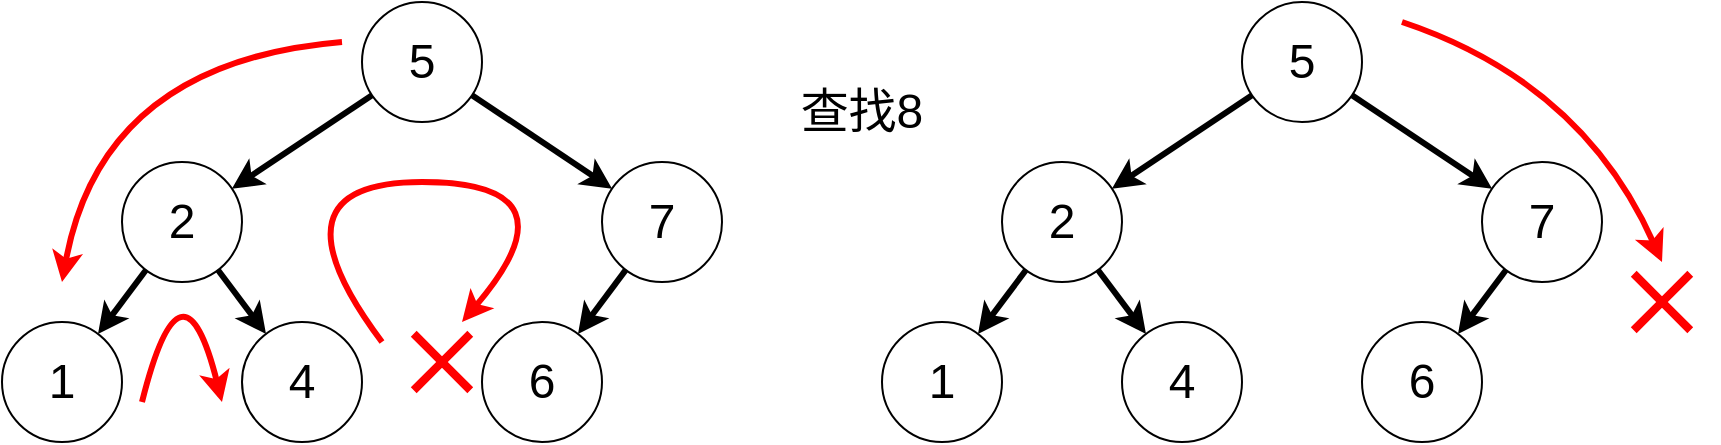 <mxfile version="22.1.2" type="device">
  <diagram name="第 1 页" id="uKlGg8P8eyeJLwApAIIl">
    <mxGraphModel dx="1026" dy="658" grid="1" gridSize="10" guides="1" tooltips="1" connect="1" arrows="1" fold="1" page="1" pageScale="1" pageWidth="827" pageHeight="1169" math="0" shadow="0">
      <root>
        <mxCell id="0" />
        <mxCell id="1" parent="0" />
        <mxCell id="UEzdhy79cI3JfbTJyNad-9" style="rounded=0;orthogonalLoop=1;jettySize=auto;html=1;strokeWidth=3;fontSize=24;" parent="1" source="UEzdhy79cI3JfbTJyNad-1" target="UEzdhy79cI3JfbTJyNad-2" edge="1">
          <mxGeometry relative="1" as="geometry" />
        </mxCell>
        <mxCell id="UEzdhy79cI3JfbTJyNad-10" style="rounded=0;orthogonalLoop=1;jettySize=auto;html=1;strokeWidth=3;fontSize=24;" parent="1" source="UEzdhy79cI3JfbTJyNad-1" target="UEzdhy79cI3JfbTJyNad-6" edge="1">
          <mxGeometry relative="1" as="geometry" />
        </mxCell>
        <mxCell id="UEzdhy79cI3JfbTJyNad-1" value="5" style="ellipse;whiteSpace=wrap;html=1;aspect=fixed;fontSize=24;" parent="1" vertex="1">
          <mxGeometry x="620" width="60" height="60" as="geometry" />
        </mxCell>
        <mxCell id="UEzdhy79cI3JfbTJyNad-7" style="rounded=0;orthogonalLoop=1;jettySize=auto;html=1;strokeWidth=3;fontSize=24;" parent="1" source="UEzdhy79cI3JfbTJyNad-2" target="UEzdhy79cI3JfbTJyNad-3" edge="1">
          <mxGeometry relative="1" as="geometry" />
        </mxCell>
        <mxCell id="UEzdhy79cI3JfbTJyNad-8" style="rounded=0;orthogonalLoop=1;jettySize=auto;html=1;strokeWidth=3;fontSize=24;" parent="1" source="UEzdhy79cI3JfbTJyNad-2" target="UEzdhy79cI3JfbTJyNad-4" edge="1">
          <mxGeometry relative="1" as="geometry" />
        </mxCell>
        <mxCell id="UEzdhy79cI3JfbTJyNad-2" value="2" style="ellipse;whiteSpace=wrap;html=1;aspect=fixed;fontSize=24;" parent="1" vertex="1">
          <mxGeometry x="500" y="80" width="60" height="60" as="geometry" />
        </mxCell>
        <mxCell id="UEzdhy79cI3JfbTJyNad-3" value="1" style="ellipse;whiteSpace=wrap;html=1;aspect=fixed;fontSize=24;" parent="1" vertex="1">
          <mxGeometry x="440" y="160" width="60" height="60" as="geometry" />
        </mxCell>
        <mxCell id="UEzdhy79cI3JfbTJyNad-4" value="4" style="ellipse;whiteSpace=wrap;html=1;aspect=fixed;fontSize=24;" parent="1" vertex="1">
          <mxGeometry x="560" y="160" width="60" height="60" as="geometry" />
        </mxCell>
        <mxCell id="UEzdhy79cI3JfbTJyNad-5" value="6" style="ellipse;whiteSpace=wrap;html=1;aspect=fixed;fontSize=24;" parent="1" vertex="1">
          <mxGeometry x="680" y="160" width="60" height="60" as="geometry" />
        </mxCell>
        <mxCell id="UEzdhy79cI3JfbTJyNad-11" style="rounded=0;orthogonalLoop=1;jettySize=auto;html=1;strokeWidth=3;fontSize=24;" parent="1" source="UEzdhy79cI3JfbTJyNad-6" target="UEzdhy79cI3JfbTJyNad-5" edge="1">
          <mxGeometry relative="1" as="geometry" />
        </mxCell>
        <mxCell id="UEzdhy79cI3JfbTJyNad-6" value="7" style="ellipse;whiteSpace=wrap;html=1;aspect=fixed;fontSize=24;" parent="1" vertex="1">
          <mxGeometry x="740" y="80" width="60" height="60" as="geometry" />
        </mxCell>
        <mxCell id="VMoU9e_8NLVnZtbJIWxW-1" style="rounded=0;orthogonalLoop=1;jettySize=auto;html=1;strokeWidth=3;fontSize=24;" parent="1" source="VMoU9e_8NLVnZtbJIWxW-3" target="VMoU9e_8NLVnZtbJIWxW-6" edge="1">
          <mxGeometry relative="1" as="geometry" />
        </mxCell>
        <mxCell id="VMoU9e_8NLVnZtbJIWxW-2" style="rounded=0;orthogonalLoop=1;jettySize=auto;html=1;strokeWidth=3;fontSize=24;" parent="1" source="VMoU9e_8NLVnZtbJIWxW-3" target="VMoU9e_8NLVnZtbJIWxW-11" edge="1">
          <mxGeometry relative="1" as="geometry" />
        </mxCell>
        <mxCell id="VMoU9e_8NLVnZtbJIWxW-3" value="5" style="ellipse;whiteSpace=wrap;html=1;aspect=fixed;fontSize=24;" parent="1" vertex="1">
          <mxGeometry x="180" width="60" height="60" as="geometry" />
        </mxCell>
        <mxCell id="VMoU9e_8NLVnZtbJIWxW-4" style="rounded=0;orthogonalLoop=1;jettySize=auto;html=1;strokeWidth=3;fontSize=24;" parent="1" source="VMoU9e_8NLVnZtbJIWxW-6" target="VMoU9e_8NLVnZtbJIWxW-7" edge="1">
          <mxGeometry relative="1" as="geometry" />
        </mxCell>
        <mxCell id="VMoU9e_8NLVnZtbJIWxW-5" style="rounded=0;orthogonalLoop=1;jettySize=auto;html=1;strokeWidth=3;fontSize=24;" parent="1" source="VMoU9e_8NLVnZtbJIWxW-6" target="VMoU9e_8NLVnZtbJIWxW-8" edge="1">
          <mxGeometry relative="1" as="geometry" />
        </mxCell>
        <mxCell id="VMoU9e_8NLVnZtbJIWxW-6" value="2" style="ellipse;whiteSpace=wrap;html=1;aspect=fixed;fontSize=24;" parent="1" vertex="1">
          <mxGeometry x="60" y="80" width="60" height="60" as="geometry" />
        </mxCell>
        <mxCell id="VMoU9e_8NLVnZtbJIWxW-7" value="1" style="ellipse;whiteSpace=wrap;html=1;aspect=fixed;fontSize=24;" parent="1" vertex="1">
          <mxGeometry y="160" width="60" height="60" as="geometry" />
        </mxCell>
        <mxCell id="VMoU9e_8NLVnZtbJIWxW-8" value="4" style="ellipse;whiteSpace=wrap;html=1;aspect=fixed;fontSize=24;" parent="1" vertex="1">
          <mxGeometry x="120" y="160" width="60" height="60" as="geometry" />
        </mxCell>
        <mxCell id="VMoU9e_8NLVnZtbJIWxW-9" value="6" style="ellipse;whiteSpace=wrap;html=1;aspect=fixed;fontSize=24;" parent="1" vertex="1">
          <mxGeometry x="240" y="160" width="60" height="60" as="geometry" />
        </mxCell>
        <mxCell id="VMoU9e_8NLVnZtbJIWxW-10" style="rounded=0;orthogonalLoop=1;jettySize=auto;html=1;strokeWidth=3;fontSize=24;" parent="1" source="VMoU9e_8NLVnZtbJIWxW-11" target="VMoU9e_8NLVnZtbJIWxW-9" edge="1">
          <mxGeometry relative="1" as="geometry" />
        </mxCell>
        <mxCell id="VMoU9e_8NLVnZtbJIWxW-11" value="7" style="ellipse;whiteSpace=wrap;html=1;aspect=fixed;fontSize=24;" parent="1" vertex="1">
          <mxGeometry x="300" y="80" width="60" height="60" as="geometry" />
        </mxCell>
        <mxCell id="VMoU9e_8NLVnZtbJIWxW-12" value="&lt;font style=&quot;font-size: 24px;&quot;&gt;查找8&lt;/font&gt;" style="text;html=1;strokeColor=none;fillColor=none;align=center;verticalAlign=middle;whiteSpace=wrap;rounded=0;" parent="1" vertex="1">
          <mxGeometry x="380" y="40" width="100" height="30" as="geometry" />
        </mxCell>
        <mxCell id="VMoU9e_8NLVnZtbJIWxW-13" value="" style="curved=1;endArrow=classic;html=1;rounded=0;strokeWidth=3;strokeColor=#FF0000;" parent="1" edge="1">
          <mxGeometry width="50" height="50" relative="1" as="geometry">
            <mxPoint x="170" y="20" as="sourcePoint" />
            <mxPoint x="30" y="140" as="targetPoint" />
            <Array as="points">
              <mxPoint x="50" y="30" />
            </Array>
          </mxGeometry>
        </mxCell>
        <mxCell id="VMoU9e_8NLVnZtbJIWxW-14" value="" style="curved=1;endArrow=classic;html=1;rounded=0;strokeWidth=3;strokeColor=#FF0000;" parent="1" edge="1">
          <mxGeometry width="50" height="50" relative="1" as="geometry">
            <mxPoint x="70" y="200" as="sourcePoint" />
            <mxPoint x="110" y="200" as="targetPoint" />
            <Array as="points">
              <mxPoint x="90" y="120" />
            </Array>
          </mxGeometry>
        </mxCell>
        <mxCell id="VMoU9e_8NLVnZtbJIWxW-15" value="" style="curved=1;endArrow=classic;html=1;rounded=0;strokeWidth=3;strokeColor=#FF0000;" parent="1" edge="1">
          <mxGeometry width="50" height="50" relative="1" as="geometry">
            <mxPoint x="190" y="170" as="sourcePoint" />
            <mxPoint x="230" y="160" as="targetPoint" />
            <Array as="points">
              <mxPoint x="130" y="90" />
              <mxPoint x="290" y="90" />
            </Array>
          </mxGeometry>
        </mxCell>
        <mxCell id="VMoU9e_8NLVnZtbJIWxW-16" value="" style="curved=1;endArrow=classic;html=1;rounded=0;strokeWidth=3;strokeColor=#FF0000;" parent="1" edge="1">
          <mxGeometry width="50" height="50" relative="1" as="geometry">
            <mxPoint x="700" y="10" as="sourcePoint" />
            <mxPoint x="830" y="130" as="targetPoint" />
            <Array as="points">
              <mxPoint x="790" y="40" />
            </Array>
          </mxGeometry>
        </mxCell>
        <mxCell id="VMoU9e_8NLVnZtbJIWxW-17" value="" style="shape=cross;whiteSpace=wrap;html=1;strokeColor=none;rotation=45;fillColor=#FF0000;size=0.103;" parent="1" vertex="1">
          <mxGeometry x="810" y="130" width="40" height="40" as="geometry" />
        </mxCell>
        <mxCell id="VMoU9e_8NLVnZtbJIWxW-18" value="" style="shape=cross;whiteSpace=wrap;html=1;strokeColor=none;rotation=45;fillColor=#FF0000;size=0.103;" parent="1" vertex="1">
          <mxGeometry x="200" y="160" width="40" height="40" as="geometry" />
        </mxCell>
      </root>
    </mxGraphModel>
  </diagram>
</mxfile>

